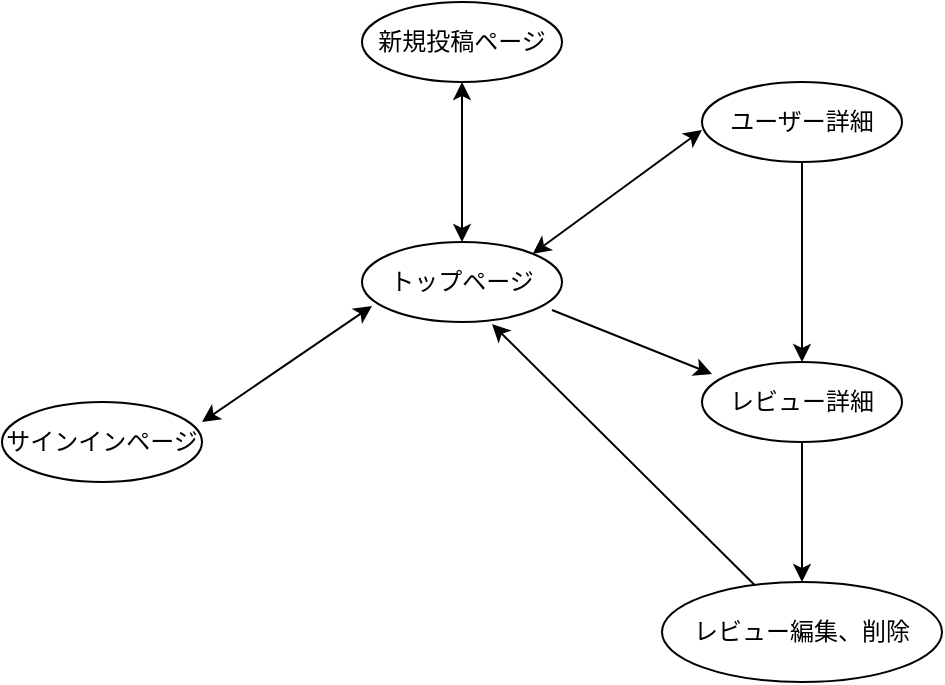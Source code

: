 <mxfile version="13.6.5">
    <diagram id="ypvL8zx0kYY2MJN4lMq8" name="ページ1">
        <mxGraphModel dx="728" dy="680" grid="1" gridSize="10" guides="1" tooltips="1" connect="1" arrows="1" fold="1" page="1" pageScale="1" pageWidth="827" pageHeight="1169" math="0" shadow="0">
            <root>
                <mxCell id="0"/>
                <mxCell id="1" parent="0"/>
                <mxCell id="2" value="トップページ" style="ellipse;whiteSpace=wrap;html=1;align=center;" vertex="1" parent="1">
                    <mxGeometry x="250" y="230" width="100" height="40" as="geometry"/>
                </mxCell>
                <mxCell id="3" value="ユーザー詳細" style="ellipse;whiteSpace=wrap;html=1;align=center;" vertex="1" parent="1">
                    <mxGeometry x="420" y="150" width="100" height="40" as="geometry"/>
                </mxCell>
                <mxCell id="4" value="レビュー詳細" style="ellipse;whiteSpace=wrap;html=1;align=center;" vertex="1" parent="1">
                    <mxGeometry x="420" y="290" width="100" height="40" as="geometry"/>
                </mxCell>
                <mxCell id="5" value="新規投稿ページ" style="ellipse;whiteSpace=wrap;html=1;align=center;" vertex="1" parent="1">
                    <mxGeometry x="250" y="110" width="100" height="40" as="geometry"/>
                </mxCell>
                <mxCell id="6" value="サインインページ" style="ellipse;whiteSpace=wrap;html=1;align=center;" vertex="1" parent="1">
                    <mxGeometry x="70" y="310" width="100" height="40" as="geometry"/>
                </mxCell>
                <mxCell id="7" value="レビュー編集、削除" style="ellipse;whiteSpace=wrap;html=1;align=center;" vertex="1" parent="1">
                    <mxGeometry x="400" y="400" width="140" height="50" as="geometry"/>
                </mxCell>
                <mxCell id="8" value="" style="endArrow=classic;html=1;entryX=0.05;entryY=0.15;entryDx=0;entryDy=0;entryPerimeter=0;exitX=0.95;exitY=0.85;exitDx=0;exitDy=0;exitPerimeter=0;" edge="1" parent="1" source="2" target="4">
                    <mxGeometry width="50" height="50" relative="1" as="geometry">
                        <mxPoint x="350" y="370" as="sourcePoint"/>
                        <mxPoint x="400" y="320" as="targetPoint"/>
                    </mxGeometry>
                </mxCell>
                <mxCell id="9" value="" style="endArrow=classic;html=1;entryX=0.65;entryY=1.025;entryDx=0;entryDy=0;entryPerimeter=0;" edge="1" parent="1" source="7" target="2">
                    <mxGeometry width="50" height="50" relative="1" as="geometry">
                        <mxPoint x="350" y="370" as="sourcePoint"/>
                        <mxPoint x="310" y="280" as="targetPoint"/>
                    </mxGeometry>
                </mxCell>
                <mxCell id="14" value="" style="endArrow=classic;html=1;entryX=0.5;entryY=0;entryDx=0;entryDy=0;exitX=0.5;exitY=1;exitDx=0;exitDy=0;" edge="1" parent="1" source="4" target="7">
                    <mxGeometry width="50" height="50" relative="1" as="geometry">
                        <mxPoint x="350" y="370" as="sourcePoint"/>
                        <mxPoint x="400" y="320" as="targetPoint"/>
                    </mxGeometry>
                </mxCell>
                <mxCell id="15" value="" style="endArrow=classic;startArrow=classic;html=1;exitX=1;exitY=0.25;exitDx=0;exitDy=0;exitPerimeter=0;entryX=0.05;entryY=0.8;entryDx=0;entryDy=0;entryPerimeter=0;" edge="1" parent="1" source="6" target="2">
                    <mxGeometry width="50" height="50" relative="1" as="geometry">
                        <mxPoint x="210" y="310" as="sourcePoint"/>
                        <mxPoint x="260" y="260" as="targetPoint"/>
                    </mxGeometry>
                </mxCell>
                <mxCell id="17" value="" style="endArrow=classic;startArrow=classic;html=1;entryX=0.5;entryY=1;entryDx=0;entryDy=0;exitX=0.5;exitY=0;exitDx=0;exitDy=0;" edge="1" parent="1" source="2" target="5">
                    <mxGeometry width="50" height="50" relative="1" as="geometry">
                        <mxPoint x="350" y="370" as="sourcePoint"/>
                        <mxPoint x="400" y="320" as="targetPoint"/>
                        <Array as="points"/>
                    </mxGeometry>
                </mxCell>
                <mxCell id="18" value="" style="endArrow=classic;startArrow=classic;html=1;entryX=1;entryY=0;entryDx=0;entryDy=0;" edge="1" parent="1" target="2">
                    <mxGeometry width="50" height="50" relative="1" as="geometry">
                        <mxPoint x="420" y="174" as="sourcePoint"/>
                        <mxPoint x="400" y="320" as="targetPoint"/>
                        <Array as="points"/>
                    </mxGeometry>
                </mxCell>
                <mxCell id="19" value="" style="endArrow=classic;html=1;exitX=0.5;exitY=1;exitDx=0;exitDy=0;entryX=0.5;entryY=0;entryDx=0;entryDy=0;" edge="1" parent="1" source="3" target="4">
                    <mxGeometry width="50" height="50" relative="1" as="geometry">
                        <mxPoint x="350" y="370" as="sourcePoint"/>
                        <mxPoint x="400" y="320" as="targetPoint"/>
                    </mxGeometry>
                </mxCell>
            </root>
        </mxGraphModel>
    </diagram>
</mxfile>